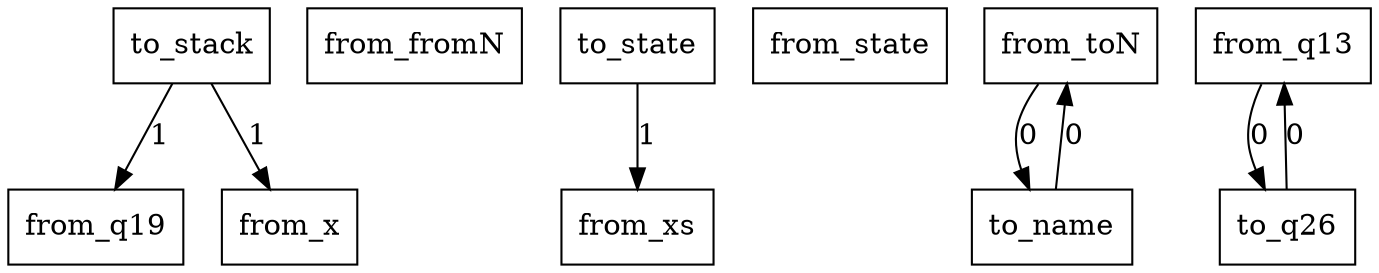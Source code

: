 digraph {
    graph [rankdir=TB
          ,bgcolor=transparent];
    node [shape=box
         ,fillcolor=white
         ,style=filled];
    0 [label=<from_q19>];
    1 [label=<from_fromN>];
    2 [label=<from_xs>];
    3 [label=<from_state>];
    4 [label=<from_toN>];
    5 [label=<from_x>];
    6 [label=<from_q13>];
    7 [label=<to_name>];
    8 [label=<to_stack>];
    9 [label=<to_state>];
    10 [label=<to_q26>];
    4 -> 7 [label=0];
    6 -> 10 [label=0];
    7 -> 4 [label=0];
    8 -> 0 [label=1];
    8 -> 5 [label=1];
    9 -> 2 [label=1];
    10 -> 6 [label=0];
}